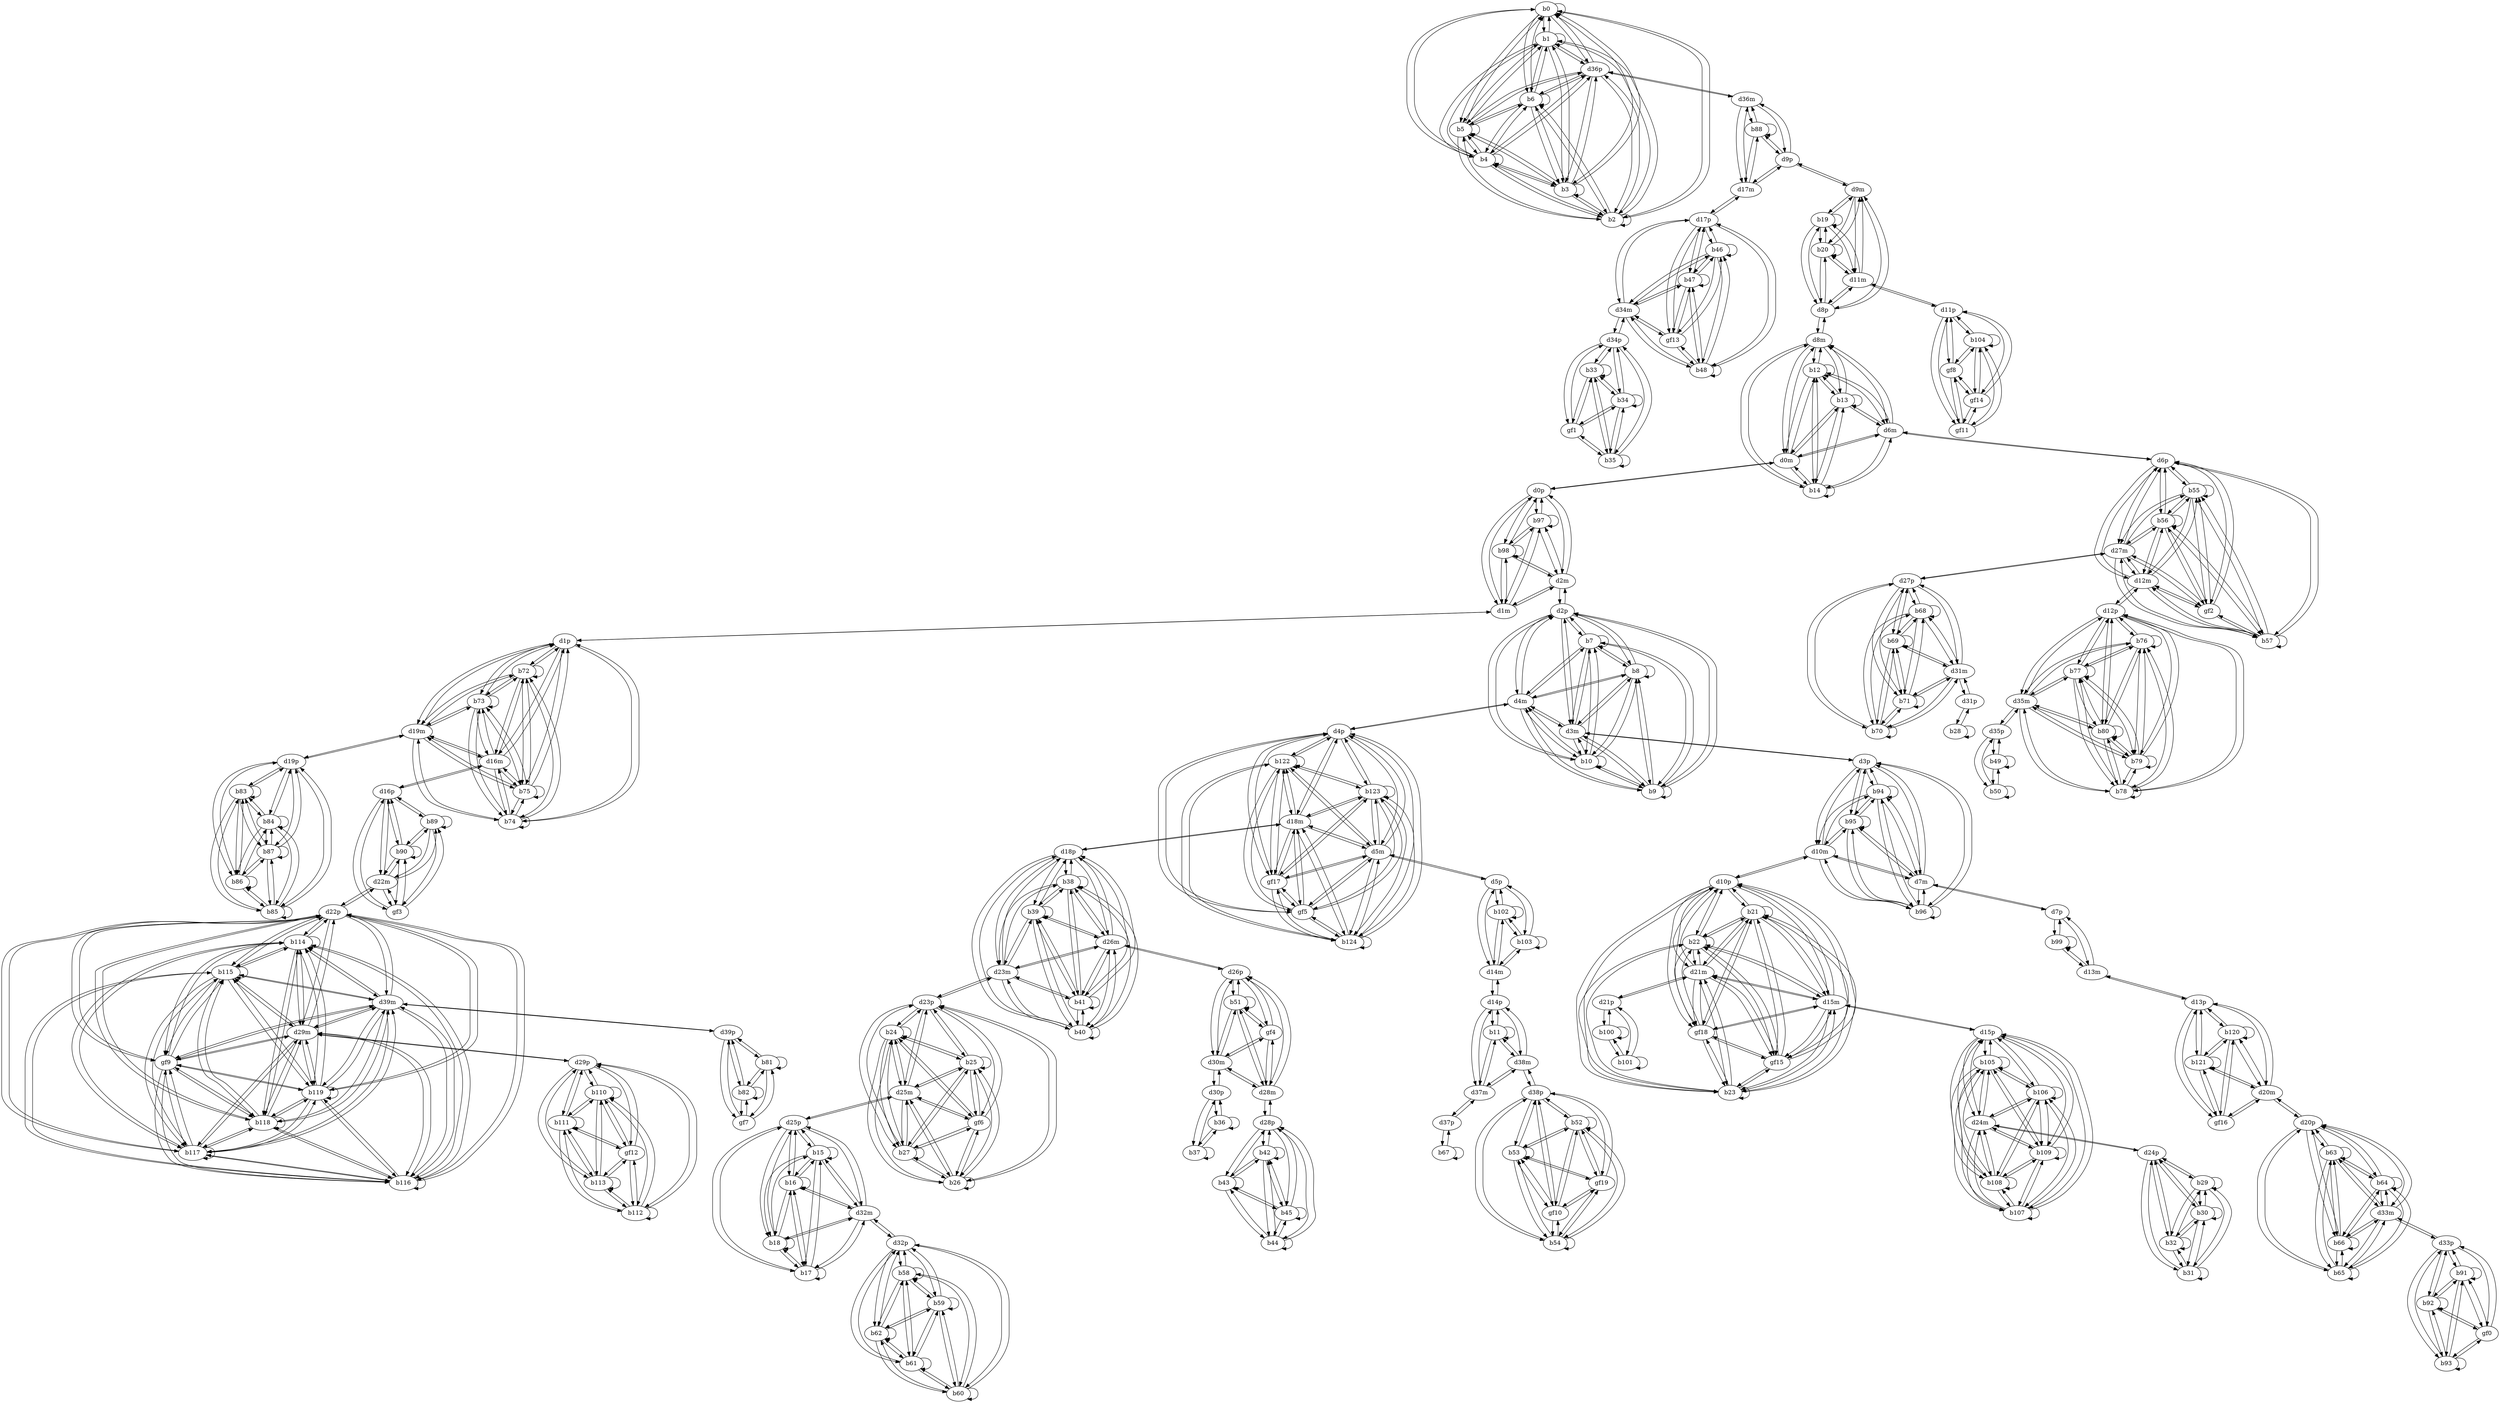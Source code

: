 digraph G {
  b0;
  b1;
  b2;
  b3;
  b4;
  b5;
  b6;
  b7;
  b8;
  b9;
  b10;
  b11;
  b12;
  b13;
  b14;
  b15;
  b16;
  b17;
  b18;
  b19;
  b20;
  b21;
  b22;
  b23;
  gf15;
  gf18;
  b24;
  b25;
  b26;
  b27;
  gf6;
  b28;
  b29;
  b30;
  b31;
  b32;
  b33;
  b34;
  b35;
  gf1;
  b36;
  b37;
  b38;
  b39;
  b40;
  b41;
  b42;
  b43;
  b44;
  b45;
  b46;
  b47;
  b48;
  gf13;
  b49;
  b50;
  b51;
  gf4;
  b52;
  b53;
  b54;
  gf10;
  gf19;
  b55;
  b56;
  b57;
  gf2;
  b58;
  b59;
  b60;
  b61;
  b62;
  b63;
  b64;
  b65;
  b66;
  b67;
  b68;
  b69;
  b70;
  b71;
  b72;
  b73;
  b74;
  b75;
  b76;
  b77;
  b78;
  b79;
  b80;
  b81;
  b82;
  gf7;
  b83;
  b84;
  b85;
  b86;
  b87;
  b88;
  b89;
  b90;
  gf3;
  b91;
  b92;
  b93;
  gf0;
  b94;
  b95;
  b96;
  b97;
  b98;
  b99;
  b100;
  b101;
  b102;
  b103;
  b104;
  gf8;
  gf11;
  gf14;
  b105;
  b106;
  b107;
  b108;
  b109;
  b110;
  b111;
  b112;
  b113;
  gf12;
  b114;
  b115;
  b116;
  b117;
  b118;
  b119;
  gf9;
  b120;
  b121;
  gf16;
  b122;
  b123;
  b124;
  gf5;
  gf17;
  d0m;
  d0p;
  d1m;
  d1p;
  d2m;
  d2p;
  d3m;
  d3p;
  d4m;
  d4p;
  d5m;
  d5p;
  d6m;
  d6p;
  d7m;
  d7p;
  d8m;
  d8p;
  d9m;
  d9p;
  d10m;
  d10p;
  d11m;
  d11p;
  d12m;
  d12p;
  d13m;
  d13p;
  d14m;
  d14p;
  d15m;
  d15p;
  d16m;
  d16p;
  d17m;
  d17p;
  d18m;
  d18p;
  d19m;
  d19p;
  d20m;
  d20p;
  d21m;
  d21p;
  d22m;
  d22p;
  d23m;
  d23p;
  d24m;
  d24p;
  d25m;
  d25p;
  d26m;
  d26p;
  d27m;
  d27p;
  d28m;
  d28p;
  d29m;
  d29p;
  d30m;
  d30p;
  d31m;
  d31p;
  d32m;
  d32p;
  d33m;
  d33p;
  d34m;
  d34p;
  d35m;
  d35p;
  d36m;
  d36p;
  d37m;
  d37p;
  d38m;
  d38p;
  d39m;
  d39p;
  b0 -> b0;
  b0 -> b1;
  b0 -> b2;
  b0 -> b3;
  b0 -> b4;
  b0 -> b5;
  b0 -> b6;
  b1 -> b0;
  b1 -> b1;
  b1 -> b2;
  b1 -> b3;
  b1 -> b4;
  b1 -> b5;
  b1 -> b6;
  b2 -> b0;
  b2 -> b1;
  b2 -> b2;
  b2 -> b3;
  b2 -> b4;
  b2 -> b5;
  b2 -> b6;
  b3 -> b0;
  b3 -> b1;
  b3 -> b2;
  b3 -> b3;
  b3 -> b4;
  b3 -> b5;
  b3 -> b6;
  b4 -> b0;
  b4 -> b1;
  b4 -> b2;
  b4 -> b3;
  b4 -> b4;
  b4 -> b5;
  b4 -> b6;
  b5 -> b0;
  b5 -> b1;
  b5 -> b2;
  b5 -> b3;
  b5 -> b4;
  b5 -> b5;
  b5 -> b6;
  b6 -> b0;
  b6 -> b1;
  b6 -> b2;
  b6 -> b3;
  b6 -> b4;
  b6 -> b5;
  b6 -> b6;
  b7 -> b7;
  b7 -> b8;
  b7 -> b9;
  b7 -> b10;
  b8 -> b7;
  b8 -> b8;
  b8 -> b9;
  b8 -> b10;
  b9 -> b7;
  b9 -> b8;
  b9 -> b9;
  b9 -> b10;
  b10 -> b7;
  b10 -> b8;
  b10 -> b9;
  b10 -> b10;
  b11 -> b11;
  b12 -> b12;
  b12 -> b13;
  b12 -> b14;
  b13 -> b12;
  b13 -> b13;
  b13 -> b14;
  b14 -> b12;
  b14 -> b13;
  b14 -> b14;
  b15 -> b15;
  b15 -> b16;
  b15 -> b17;
  b15 -> b18;
  b16 -> b15;
  b16 -> b16;
  b16 -> b17;
  b16 -> b18;
  b17 -> b15;
  b17 -> b16;
  b17 -> b17;
  b17 -> b18;
  b18 -> b15;
  b18 -> b16;
  b18 -> b17;
  b18 -> b18;
  b19 -> b19;
  b19 -> b20;
  b20 -> b19;
  b20 -> b20;
  b21 -> b21;
  b21 -> b22;
  b21 -> b23;
  b21 -> gf15;
  b21 -> gf18;
  b22 -> b21;
  b22 -> b22;
  b22 -> b23;
  b22 -> gf15;
  b22 -> gf18;
  b23 -> b21;
  b23 -> b22;
  b23 -> b23;
  b23 -> gf15;
  b23 -> gf18;
  gf15 -> b21;
  gf15 -> b22;
  gf15 -> b23;
  gf15 -> gf18;
  gf18 -> b21;
  gf18 -> b22;
  gf18 -> b23;
  gf18 -> gf15;
  b24 -> b24;
  b24 -> b25;
  b24 -> b26;
  b24 -> b27;
  b24 -> gf6;
  b25 -> b24;
  b25 -> b25;
  b25 -> b26;
  b25 -> b27;
  b25 -> gf6;
  b26 -> b24;
  b26 -> b25;
  b26 -> b26;
  b26 -> b27;
  b26 -> gf6;
  b27 -> b24;
  b27 -> b25;
  b27 -> b26;
  b27 -> b27;
  b27 -> gf6;
  gf6 -> b24;
  gf6 -> b25;
  gf6 -> b26;
  gf6 -> b27;
  b28 -> b28;
  b29 -> b29;
  b29 -> b30;
  b29 -> b31;
  b29 -> b32;
  b30 -> b29;
  b30 -> b30;
  b30 -> b31;
  b30 -> b32;
  b31 -> b29;
  b31 -> b30;
  b31 -> b31;
  b31 -> b32;
  b32 -> b29;
  b32 -> b30;
  b32 -> b31;
  b32 -> b32;
  b33 -> b33;
  b33 -> b34;
  b33 -> b35;
  b33 -> gf1;
  b34 -> b33;
  b34 -> b34;
  b34 -> b35;
  b34 -> gf1;
  b35 -> b33;
  b35 -> b34;
  b35 -> b35;
  b35 -> gf1;
  gf1 -> b33;
  gf1 -> b34;
  gf1 -> b35;
  b36 -> b36;
  b36 -> b37;
  b37 -> b36;
  b37 -> b37;
  b38 -> b38;
  b38 -> b39;
  b38 -> b40;
  b38 -> b41;
  b39 -> b38;
  b39 -> b39;
  b39 -> b40;
  b39 -> b41;
  b40 -> b38;
  b40 -> b39;
  b40 -> b40;
  b40 -> b41;
  b41 -> b38;
  b41 -> b39;
  b41 -> b40;
  b41 -> b41;
  b42 -> b42;
  b42 -> b43;
  b42 -> b44;
  b42 -> b45;
  b43 -> b42;
  b43 -> b43;
  b43 -> b44;
  b43 -> b45;
  b44 -> b42;
  b44 -> b43;
  b44 -> b44;
  b44 -> b45;
  b45 -> b42;
  b45 -> b43;
  b45 -> b44;
  b45 -> b45;
  b46 -> b46;
  b46 -> b47;
  b46 -> b48;
  b46 -> gf13;
  b47 -> b46;
  b47 -> b47;
  b47 -> b48;
  b47 -> gf13;
  b48 -> b46;
  b48 -> b47;
  b48 -> b48;
  b48 -> gf13;
  gf13 -> b46;
  gf13 -> b47;
  gf13 -> b48;
  b49 -> b49;
  b49 -> b50;
  b50 -> b49;
  b50 -> b50;
  b51 -> b51;
  b51 -> gf4;
  gf4 -> b51;
  b52 -> b52;
  b52 -> b53;
  b52 -> b54;
  b52 -> gf10;
  b52 -> gf19;
  b53 -> b52;
  b53 -> b53;
  b53 -> b54;
  b53 -> gf10;
  b53 -> gf19;
  b54 -> b52;
  b54 -> b53;
  b54 -> b54;
  b54 -> gf10;
  b54 -> gf19;
  gf10 -> b52;
  gf10 -> b53;
  gf10 -> b54;
  gf10 -> gf19;
  gf19 -> b52;
  gf19 -> b53;
  gf19 -> b54;
  gf19 -> gf10;
  b55 -> b55;
  b55 -> b56;
  b55 -> b57;
  b55 -> gf2;
  b56 -> b55;
  b56 -> b56;
  b56 -> b57;
  b56 -> gf2;
  b57 -> b55;
  b57 -> b56;
  b57 -> b57;
  b57 -> gf2;
  gf2 -> b55;
  gf2 -> b56;
  gf2 -> b57;
  b58 -> b58;
  b58 -> b59;
  b58 -> b60;
  b58 -> b61;
  b58 -> b62;
  b59 -> b58;
  b59 -> b59;
  b59 -> b60;
  b59 -> b61;
  b59 -> b62;
  b60 -> b58;
  b60 -> b59;
  b60 -> b60;
  b60 -> b61;
  b60 -> b62;
  b61 -> b58;
  b61 -> b59;
  b61 -> b60;
  b61 -> b61;
  b61 -> b62;
  b62 -> b58;
  b62 -> b59;
  b62 -> b60;
  b62 -> b61;
  b62 -> b62;
  b63 -> b63;
  b63 -> b64;
  b63 -> b65;
  b63 -> b66;
  b64 -> b63;
  b64 -> b64;
  b64 -> b65;
  b64 -> b66;
  b65 -> b63;
  b65 -> b64;
  b65 -> b65;
  b65 -> b66;
  b66 -> b63;
  b66 -> b64;
  b66 -> b65;
  b66 -> b66;
  b67 -> b67;
  b68 -> b68;
  b68 -> b69;
  b68 -> b70;
  b68 -> b71;
  b69 -> b68;
  b69 -> b69;
  b69 -> b70;
  b69 -> b71;
  b70 -> b68;
  b70 -> b69;
  b70 -> b70;
  b70 -> b71;
  b71 -> b68;
  b71 -> b69;
  b71 -> b70;
  b71 -> b71;
  b72 -> b72;
  b72 -> b73;
  b72 -> b74;
  b72 -> b75;
  b73 -> b72;
  b73 -> b73;
  b73 -> b74;
  b73 -> b75;
  b74 -> b72;
  b74 -> b73;
  b74 -> b74;
  b74 -> b75;
  b75 -> b72;
  b75 -> b73;
  b75 -> b74;
  b75 -> b75;
  b76 -> b76;
  b76 -> b77;
  b76 -> b78;
  b76 -> b79;
  b76 -> b80;
  b77 -> b76;
  b77 -> b77;
  b77 -> b78;
  b77 -> b79;
  b77 -> b80;
  b78 -> b76;
  b78 -> b77;
  b78 -> b78;
  b78 -> b79;
  b78 -> b80;
  b79 -> b76;
  b79 -> b77;
  b79 -> b78;
  b79 -> b79;
  b79 -> b80;
  b80 -> b76;
  b80 -> b77;
  b80 -> b78;
  b80 -> b79;
  b80 -> b80;
  b81 -> b81;
  b81 -> b82;
  b81 -> gf7;
  b82 -> b81;
  b82 -> b82;
  b82 -> gf7;
  gf7 -> b81;
  gf7 -> b82;
  b83 -> b83;
  b83 -> b84;
  b83 -> b85;
  b83 -> b86;
  b83 -> b87;
  b84 -> b83;
  b84 -> b84;
  b84 -> b85;
  b84 -> b86;
  b84 -> b87;
  b85 -> b83;
  b85 -> b84;
  b85 -> b85;
  b85 -> b86;
  b85 -> b87;
  b86 -> b83;
  b86 -> b84;
  b86 -> b85;
  b86 -> b86;
  b86 -> b87;
  b87 -> b83;
  b87 -> b84;
  b87 -> b85;
  b87 -> b86;
  b87 -> b87;
  b88 -> b88;
  b89 -> b89;
  b89 -> b90;
  b89 -> gf3;
  b90 -> b89;
  b90 -> b90;
  b90 -> gf3;
  gf3 -> b89;
  gf3 -> b90;
  b91 -> b91;
  b91 -> b92;
  b91 -> b93;
  b91 -> gf0;
  b92 -> b91;
  b92 -> b92;
  b92 -> b93;
  b92 -> gf0;
  b93 -> b91;
  b93 -> b92;
  b93 -> b93;
  b93 -> gf0;
  gf0 -> b91;
  gf0 -> b92;
  gf0 -> b93;
  b94 -> b94;
  b94 -> b95;
  b94 -> b96;
  b95 -> b94;
  b95 -> b95;
  b95 -> b96;
  b96 -> b94;
  b96 -> b95;
  b96 -> b96;
  b97 -> b97;
  b97 -> b98;
  b98 -> b97;
  b98 -> b98;
  b99 -> b99;
  b100 -> b100;
  b100 -> b101;
  b101 -> b100;
  b101 -> b101;
  b102 -> b102;
  b102 -> b103;
  b103 -> b102;
  b103 -> b103;
  b104 -> b104;
  b104 -> gf8;
  b104 -> gf11;
  b104 -> gf14;
  gf8 -> b104;
  gf8 -> gf11;
  gf8 -> gf14;
  gf11 -> b104;
  gf11 -> gf8;
  gf11 -> gf14;
  gf14 -> b104;
  gf14 -> gf8;
  gf14 -> gf11;
  b105 -> b105;
  b105 -> b106;
  b105 -> b107;
  b105 -> b108;
  b105 -> b109;
  b106 -> b105;
  b106 -> b106;
  b106 -> b107;
  b106 -> b108;
  b106 -> b109;
  b107 -> b105;
  b107 -> b106;
  b107 -> b107;
  b107 -> b108;
  b107 -> b109;
  b108 -> b105;
  b108 -> b106;
  b108 -> b107;
  b108 -> b108;
  b108 -> b109;
  b109 -> b105;
  b109 -> b106;
  b109 -> b107;
  b109 -> b108;
  b109 -> b109;
  b110 -> b110;
  b110 -> b111;
  b110 -> b112;
  b110 -> b113;
  b110 -> gf12;
  b111 -> b110;
  b111 -> b111;
  b111 -> b112;
  b111 -> b113;
  b111 -> gf12;
  b112 -> b110;
  b112 -> b111;
  b112 -> b112;
  b112 -> b113;
  b112 -> gf12;
  b113 -> b110;
  b113 -> b111;
  b113 -> b112;
  b113 -> b113;
  b113 -> gf12;
  gf12 -> b110;
  gf12 -> b111;
  gf12 -> b112;
  gf12 -> b113;
  b114 -> b114;
  b114 -> b115;
  b114 -> b116;
  b114 -> b117;
  b114 -> b118;
  b114 -> b119;
  b114 -> gf9;
  b115 -> b114;
  b115 -> b115;
  b115 -> b116;
  b115 -> b117;
  b115 -> b118;
  b115 -> b119;
  b115 -> gf9;
  b116 -> b114;
  b116 -> b115;
  b116 -> b116;
  b116 -> b117;
  b116 -> b118;
  b116 -> b119;
  b116 -> gf9;
  b117 -> b114;
  b117 -> b115;
  b117 -> b116;
  b117 -> b117;
  b117 -> b118;
  b117 -> b119;
  b117 -> gf9;
  b118 -> b114;
  b118 -> b115;
  b118 -> b116;
  b118 -> b117;
  b118 -> b118;
  b118 -> b119;
  b118 -> gf9;
  b119 -> b114;
  b119 -> b115;
  b119 -> b116;
  b119 -> b117;
  b119 -> b118;
  b119 -> b119;
  b119 -> gf9;
  gf9 -> b114;
  gf9 -> b115;
  gf9 -> b116;
  gf9 -> b117;
  gf9 -> b118;
  gf9 -> b119;
  b120 -> b120;
  b120 -> b121;
  b120 -> gf16;
  b121 -> b120;
  b121 -> b121;
  b121 -> gf16;
  gf16 -> b120;
  gf16 -> b121;
  b122 -> b122;
  b122 -> b123;
  b122 -> b124;
  b122 -> gf5;
  b122 -> gf17;
  b123 -> b122;
  b123 -> b123;
  b123 -> b124;
  b123 -> gf5;
  b123 -> gf17;
  b124 -> b122;
  b124 -> b123;
  b124 -> b124;
  b124 -> gf5;
  b124 -> gf17;
  gf5 -> b122;
  gf5 -> b123;
  gf5 -> b124;
  gf5 -> gf17;
  gf17 -> b122;
  gf17 -> b123;
  gf17 -> b124;
  gf17 -> gf5;
  d0m -> d0p;
  d0p -> d0m;
  b12 -> d0m;
  d0m -> b12;
  b13 -> d0m;
  d0m -> b13;
  b14 -> d0m;
  d0m -> b14;
  b97 -> d0p;
  d0p -> b97;
  b98 -> d0p;
  d0p -> b98;
  d1m -> d1p;
  d1p -> d1m;
  b97 -> d1m;
  d1m -> b97;
  b98 -> d1m;
  d1m -> b98;
  b72 -> d1p;
  d1p -> b72;
  b73 -> d1p;
  d1p -> b73;
  b74 -> d1p;
  d1p -> b74;
  b75 -> d1p;
  d1p -> b75;
  d2m -> d2p;
  d2p -> d2m;
  b97 -> d2m;
  d2m -> b97;
  b98 -> d2m;
  d2m -> b98;
  b7 -> d2p;
  d2p -> b7;
  b8 -> d2p;
  d2p -> b8;
  b9 -> d2p;
  d2p -> b9;
  b10 -> d2p;
  d2p -> b10;
  d3m -> d3p;
  d3p -> d3m;
  b7 -> d3m;
  d3m -> b7;
  b8 -> d3m;
  d3m -> b8;
  b9 -> d3m;
  d3m -> b9;
  b10 -> d3m;
  d3m -> b10;
  b94 -> d3p;
  d3p -> b94;
  b95 -> d3p;
  d3p -> b95;
  b96 -> d3p;
  d3p -> b96;
  d4m -> d4p;
  d4p -> d4m;
  b7 -> d4m;
  d4m -> b7;
  b8 -> d4m;
  d4m -> b8;
  b9 -> d4m;
  d4m -> b9;
  b10 -> d4m;
  d4m -> b10;
  b122 -> d4p;
  d4p -> b122;
  b123 -> d4p;
  d4p -> b123;
  b124 -> d4p;
  d4p -> b124;
  gf5 -> d4p;
  d4p -> gf5;
  gf17 -> d4p;
  d4p -> gf17;
  d5m -> d5p;
  d5p -> d5m;
  b122 -> d5m;
  d5m -> b122;
  b123 -> d5m;
  d5m -> b123;
  b124 -> d5m;
  d5m -> b124;
  gf5 -> d5m;
  d5m -> gf5;
  gf17 -> d5m;
  d5m -> gf17;
  b102 -> d5p;
  d5p -> b102;
  b103 -> d5p;
  d5p -> b103;
  d6m -> d6p;
  d6p -> d6m;
  b12 -> d6m;
  d6m -> b12;
  b13 -> d6m;
  d6m -> b13;
  b14 -> d6m;
  d6m -> b14;
  b55 -> d6p;
  d6p -> b55;
  b56 -> d6p;
  d6p -> b56;
  b57 -> d6p;
  d6p -> b57;
  gf2 -> d6p;
  d6p -> gf2;
  d7m -> d7p;
  d7p -> d7m;
  b94 -> d7m;
  d7m -> b94;
  b95 -> d7m;
  d7m -> b95;
  b96 -> d7m;
  d7m -> b96;
  b99 -> d7p;
  d7p -> b99;
  d8m -> d8p;
  d8p -> d8m;
  b12 -> d8m;
  d8m -> b12;
  b13 -> d8m;
  d8m -> b13;
  b14 -> d8m;
  d8m -> b14;
  b19 -> d8p;
  d8p -> b19;
  b20 -> d8p;
  d8p -> b20;
  d9m -> d9p;
  d9p -> d9m;
  b19 -> d9m;
  d9m -> b19;
  b20 -> d9m;
  d9m -> b20;
  b88 -> d9p;
  d9p -> b88;
  d10m -> d10p;
  d10p -> d10m;
  b94 -> d10m;
  d10m -> b94;
  b95 -> d10m;
  d10m -> b95;
  b96 -> d10m;
  d10m -> b96;
  b21 -> d10p;
  d10p -> b21;
  b22 -> d10p;
  d10p -> b22;
  b23 -> d10p;
  d10p -> b23;
  gf15 -> d10p;
  d10p -> gf15;
  gf18 -> d10p;
  d10p -> gf18;
  d11m -> d11p;
  d11p -> d11m;
  b19 -> d11m;
  d11m -> b19;
  b20 -> d11m;
  d11m -> b20;
  b104 -> d11p;
  d11p -> b104;
  gf8 -> d11p;
  d11p -> gf8;
  gf11 -> d11p;
  d11p -> gf11;
  gf14 -> d11p;
  d11p -> gf14;
  d12m -> d12p;
  d12p -> d12m;
  b55 -> d12m;
  d12m -> b55;
  b56 -> d12m;
  d12m -> b56;
  b57 -> d12m;
  d12m -> b57;
  gf2 -> d12m;
  d12m -> gf2;
  b76 -> d12p;
  d12p -> b76;
  b77 -> d12p;
  d12p -> b77;
  b78 -> d12p;
  d12p -> b78;
  b79 -> d12p;
  d12p -> b79;
  b80 -> d12p;
  d12p -> b80;
  d13m -> d13p;
  d13p -> d13m;
  b99 -> d13m;
  d13m -> b99;
  b120 -> d13p;
  d13p -> b120;
  b121 -> d13p;
  d13p -> b121;
  gf16 -> d13p;
  d13p -> gf16;
  d14m -> d14p;
  d14p -> d14m;
  b102 -> d14m;
  d14m -> b102;
  b103 -> d14m;
  d14m -> b103;
  b11 -> d14p;
  d14p -> b11;
  d15m -> d15p;
  d15p -> d15m;
  b21 -> d15m;
  d15m -> b21;
  b22 -> d15m;
  d15m -> b22;
  b23 -> d15m;
  d15m -> b23;
  gf15 -> d15m;
  d15m -> gf15;
  gf18 -> d15m;
  d15m -> gf18;
  b105 -> d15p;
  d15p -> b105;
  b106 -> d15p;
  d15p -> b106;
  b107 -> d15p;
  d15p -> b107;
  b108 -> d15p;
  d15p -> b108;
  b109 -> d15p;
  d15p -> b109;
  d16m -> d16p;
  d16p -> d16m;
  b72 -> d16m;
  d16m -> b72;
  b73 -> d16m;
  d16m -> b73;
  b74 -> d16m;
  d16m -> b74;
  b75 -> d16m;
  d16m -> b75;
  b89 -> d16p;
  d16p -> b89;
  b90 -> d16p;
  d16p -> b90;
  gf3 -> d16p;
  d16p -> gf3;
  d17m -> d17p;
  d17p -> d17m;
  b88 -> d17m;
  d17m -> b88;
  b46 -> d17p;
  d17p -> b46;
  b47 -> d17p;
  d17p -> b47;
  b48 -> d17p;
  d17p -> b48;
  gf13 -> d17p;
  d17p -> gf13;
  d18m -> d18p;
  d18p -> d18m;
  b122 -> d18m;
  d18m -> b122;
  b123 -> d18m;
  d18m -> b123;
  b124 -> d18m;
  d18m -> b124;
  gf5 -> d18m;
  d18m -> gf5;
  gf17 -> d18m;
  d18m -> gf17;
  b38 -> d18p;
  d18p -> b38;
  b39 -> d18p;
  d18p -> b39;
  b40 -> d18p;
  d18p -> b40;
  b41 -> d18p;
  d18p -> b41;
  d19m -> d19p;
  d19p -> d19m;
  b72 -> d19m;
  d19m -> b72;
  b73 -> d19m;
  d19m -> b73;
  b74 -> d19m;
  d19m -> b74;
  b75 -> d19m;
  d19m -> b75;
  b83 -> d19p;
  d19p -> b83;
  b84 -> d19p;
  d19p -> b84;
  b85 -> d19p;
  d19p -> b85;
  b86 -> d19p;
  d19p -> b86;
  b87 -> d19p;
  d19p -> b87;
  d20m -> d20p;
  d20p -> d20m;
  b120 -> d20m;
  d20m -> b120;
  b121 -> d20m;
  d20m -> b121;
  gf16 -> d20m;
  d20m -> gf16;
  b63 -> d20p;
  d20p -> b63;
  b64 -> d20p;
  d20p -> b64;
  b65 -> d20p;
  d20p -> b65;
  b66 -> d20p;
  d20p -> b66;
  d21m -> d21p;
  d21p -> d21m;
  b21 -> d21m;
  d21m -> b21;
  b22 -> d21m;
  d21m -> b22;
  b23 -> d21m;
  d21m -> b23;
  gf15 -> d21m;
  d21m -> gf15;
  gf18 -> d21m;
  d21m -> gf18;
  b100 -> d21p;
  d21p -> b100;
  b101 -> d21p;
  d21p -> b101;
  d22m -> d22p;
  d22p -> d22m;
  b89 -> d22m;
  d22m -> b89;
  b90 -> d22m;
  d22m -> b90;
  gf3 -> d22m;
  d22m -> gf3;
  b114 -> d22p;
  d22p -> b114;
  b115 -> d22p;
  d22p -> b115;
  b116 -> d22p;
  d22p -> b116;
  b117 -> d22p;
  d22p -> b117;
  b118 -> d22p;
  d22p -> b118;
  b119 -> d22p;
  d22p -> b119;
  gf9 -> d22p;
  d22p -> gf9;
  d23m -> d23p;
  d23p -> d23m;
  b38 -> d23m;
  d23m -> b38;
  b39 -> d23m;
  d23m -> b39;
  b40 -> d23m;
  d23m -> b40;
  b41 -> d23m;
  d23m -> b41;
  b24 -> d23p;
  d23p -> b24;
  b25 -> d23p;
  d23p -> b25;
  b26 -> d23p;
  d23p -> b26;
  b27 -> d23p;
  d23p -> b27;
  gf6 -> d23p;
  d23p -> gf6;
  d24m -> d24p;
  d24p -> d24m;
  b105 -> d24m;
  d24m -> b105;
  b106 -> d24m;
  d24m -> b106;
  b107 -> d24m;
  d24m -> b107;
  b108 -> d24m;
  d24m -> b108;
  b109 -> d24m;
  d24m -> b109;
  b29 -> d24p;
  d24p -> b29;
  b30 -> d24p;
  d24p -> b30;
  b31 -> d24p;
  d24p -> b31;
  b32 -> d24p;
  d24p -> b32;
  d25m -> d25p;
  d25p -> d25m;
  b24 -> d25m;
  d25m -> b24;
  b25 -> d25m;
  d25m -> b25;
  b26 -> d25m;
  d25m -> b26;
  b27 -> d25m;
  d25m -> b27;
  gf6 -> d25m;
  d25m -> gf6;
  b15 -> d25p;
  d25p -> b15;
  b16 -> d25p;
  d25p -> b16;
  b17 -> d25p;
  d25p -> b17;
  b18 -> d25p;
  d25p -> b18;
  d26m -> d26p;
  d26p -> d26m;
  b38 -> d26m;
  d26m -> b38;
  b39 -> d26m;
  d26m -> b39;
  b40 -> d26m;
  d26m -> b40;
  b41 -> d26m;
  d26m -> b41;
  b51 -> d26p;
  d26p -> b51;
  gf4 -> d26p;
  d26p -> gf4;
  d27m -> d27p;
  d27p -> d27m;
  b55 -> d27m;
  d27m -> b55;
  b56 -> d27m;
  d27m -> b56;
  b57 -> d27m;
  d27m -> b57;
  gf2 -> d27m;
  d27m -> gf2;
  b68 -> d27p;
  d27p -> b68;
  b69 -> d27p;
  d27p -> b69;
  b70 -> d27p;
  d27p -> b70;
  b71 -> d27p;
  d27p -> b71;
  d28m -> d28p;
  d28p -> d28m;
  b51 -> d28m;
  d28m -> b51;
  gf4 -> d28m;
  d28m -> gf4;
  b42 -> d28p;
  d28p -> b42;
  b43 -> d28p;
  d28p -> b43;
  b44 -> d28p;
  d28p -> b44;
  b45 -> d28p;
  d28p -> b45;
  d29m -> d29p;
  d29p -> d29m;
  b114 -> d29m;
  d29m -> b114;
  b115 -> d29m;
  d29m -> b115;
  b116 -> d29m;
  d29m -> b116;
  b117 -> d29m;
  d29m -> b117;
  b118 -> d29m;
  d29m -> b118;
  b119 -> d29m;
  d29m -> b119;
  gf9 -> d29m;
  d29m -> gf9;
  b110 -> d29p;
  d29p -> b110;
  b111 -> d29p;
  d29p -> b111;
  b112 -> d29p;
  d29p -> b112;
  b113 -> d29p;
  d29p -> b113;
  gf12 -> d29p;
  d29p -> gf12;
  d30m -> d30p;
  d30p -> d30m;
  b51 -> d30m;
  d30m -> b51;
  gf4 -> d30m;
  d30m -> gf4;
  b36 -> d30p;
  d30p -> b36;
  b37 -> d30p;
  d30p -> b37;
  d31m -> d31p;
  d31p -> d31m;
  b68 -> d31m;
  d31m -> b68;
  b69 -> d31m;
  d31m -> b69;
  b70 -> d31m;
  d31m -> b70;
  b71 -> d31m;
  d31m -> b71;
  b28 -> d31p;
  d31p -> b28;
  d32m -> d32p;
  d32p -> d32m;
  b15 -> d32m;
  d32m -> b15;
  b16 -> d32m;
  d32m -> b16;
  b17 -> d32m;
  d32m -> b17;
  b18 -> d32m;
  d32m -> b18;
  b58 -> d32p;
  d32p -> b58;
  b59 -> d32p;
  d32p -> b59;
  b60 -> d32p;
  d32p -> b60;
  b61 -> d32p;
  d32p -> b61;
  b62 -> d32p;
  d32p -> b62;
  d33m -> d33p;
  d33p -> d33m;
  b63 -> d33m;
  d33m -> b63;
  b64 -> d33m;
  d33m -> b64;
  b65 -> d33m;
  d33m -> b65;
  b66 -> d33m;
  d33m -> b66;
  b91 -> d33p;
  d33p -> b91;
  b92 -> d33p;
  d33p -> b92;
  b93 -> d33p;
  d33p -> b93;
  gf0 -> d33p;
  d33p -> gf0;
  d34m -> d34p;
  d34p -> d34m;
  b46 -> d34m;
  d34m -> b46;
  b47 -> d34m;
  d34m -> b47;
  b48 -> d34m;
  d34m -> b48;
  gf13 -> d34m;
  d34m -> gf13;
  b33 -> d34p;
  d34p -> b33;
  b34 -> d34p;
  d34p -> b34;
  b35 -> d34p;
  d34p -> b35;
  gf1 -> d34p;
  d34p -> gf1;
  d35m -> d35p;
  d35p -> d35m;
  b76 -> d35m;
  d35m -> b76;
  b77 -> d35m;
  d35m -> b77;
  b78 -> d35m;
  d35m -> b78;
  b79 -> d35m;
  d35m -> b79;
  b80 -> d35m;
  d35m -> b80;
  b49 -> d35p;
  d35p -> b49;
  b50 -> d35p;
  d35p -> b50;
  d36m -> d36p;
  d36p -> d36m;
  b88 -> d36m;
  d36m -> b88;
  b0 -> d36p;
  d36p -> b0;
  b1 -> d36p;
  d36p -> b1;
  b2 -> d36p;
  d36p -> b2;
  b3 -> d36p;
  d36p -> b3;
  b4 -> d36p;
  d36p -> b4;
  b5 -> d36p;
  d36p -> b5;
  b6 -> d36p;
  d36p -> b6;
  d37m -> d37p;
  d37p -> d37m;
  b11 -> d37m;
  d37m -> b11;
  b67 -> d37p;
  d37p -> b67;
  d38m -> d38p;
  d38p -> d38m;
  b11 -> d38m;
  d38m -> b11;
  b52 -> d38p;
  d38p -> b52;
  b53 -> d38p;
  d38p -> b53;
  b54 -> d38p;
  d38p -> b54;
  gf10 -> d38p;
  d38p -> gf10;
  gf19 -> d38p;
  d38p -> gf19;
  d39m -> d39p;
  d39p -> d39m;
  b114 -> d39m;
  d39m -> b114;
  b115 -> d39m;
  d39m -> b115;
  b116 -> d39m;
  d39m -> b116;
  b117 -> d39m;
  d39m -> b117;
  b118 -> d39m;
  d39m -> b118;
  b119 -> d39m;
  d39m -> b119;
  gf9 -> d39m;
  d39m -> gf9;
  b81 -> d39p;
  d39p -> b81;
  b82 -> d39p;
  d39p -> b82;
  gf7 -> d39p;
  d39p -> gf7;
  d2p -> d3m;
  d2p -> d4m;
  d3m -> d2p;
  d3m -> d4m;
  d4m -> d2p;
  d4m -> d3m;
  d14p -> d37m;
  d14p -> d38m;
  d37m -> d14p;
  d37m -> d38m;
  d38m -> d14p;
  d38m -> d37m;
  d0m -> d6m;
  d0m -> d8m;
  d6m -> d0m;
  d6m -> d8m;
  d8m -> d0m;
  d8m -> d6m;
  d25p -> d32m;
  d32m -> d25p;
  d8p -> d9m;
  d8p -> d11m;
  d9m -> d8p;
  d9m -> d11m;
  d11m -> d8p;
  d11m -> d9m;
  d10p -> d15m;
  d10p -> d21m;
  d15m -> d10p;
  d15m -> d21m;
  d21m -> d10p;
  d21m -> d15m;
  d23p -> d25m;
  d25m -> d23p;
  d18p -> d23m;
  d18p -> d26m;
  d23m -> d18p;
  d23m -> d26m;
  d26m -> d18p;
  d26m -> d23m;
  d17p -> d34m;
  d34m -> d17p;
  d26p -> d28m;
  d26p -> d30m;
  d28m -> d26p;
  d28m -> d30m;
  d30m -> d26p;
  d30m -> d28m;
  d6p -> d12m;
  d6p -> d27m;
  d12m -> d6p;
  d12m -> d27m;
  d27m -> d6p;
  d27m -> d12m;
  d20p -> d33m;
  d33m -> d20p;
  d27p -> d31m;
  d31m -> d27p;
  d1p -> d16m;
  d1p -> d19m;
  d16m -> d1p;
  d16m -> d19m;
  d19m -> d1p;
  d19m -> d16m;
  d12p -> d35m;
  d35m -> d12p;
  d9p -> d17m;
  d9p -> d36m;
  d17m -> d9p;
  d17m -> d36m;
  d36m -> d9p;
  d36m -> d17m;
  d16p -> d22m;
  d22m -> d16p;
  d3p -> d7m;
  d3p -> d10m;
  d7m -> d3p;
  d7m -> d10m;
  d10m -> d3p;
  d10m -> d7m;
  d0p -> d1m;
  d0p -> d2m;
  d1m -> d0p;
  d1m -> d2m;
  d2m -> d0p;
  d2m -> d1m;
  d7p -> d13m;
  d13m -> d7p;
  d5p -> d14m;
  d14m -> d5p;
  d15p -> d24m;
  d24m -> d15p;
  d22p -> d29m;
  d22p -> d39m;
  d29m -> d22p;
  d29m -> d39m;
  d39m -> d22p;
  d39m -> d29m;
  d13p -> d20m;
  d20m -> d13p;
  d4p -> d5m;
  d4p -> d18m;
  d5m -> d4p;
  d5m -> d18m;
  d18m -> d4p;
  d18m -> d5m;
}
